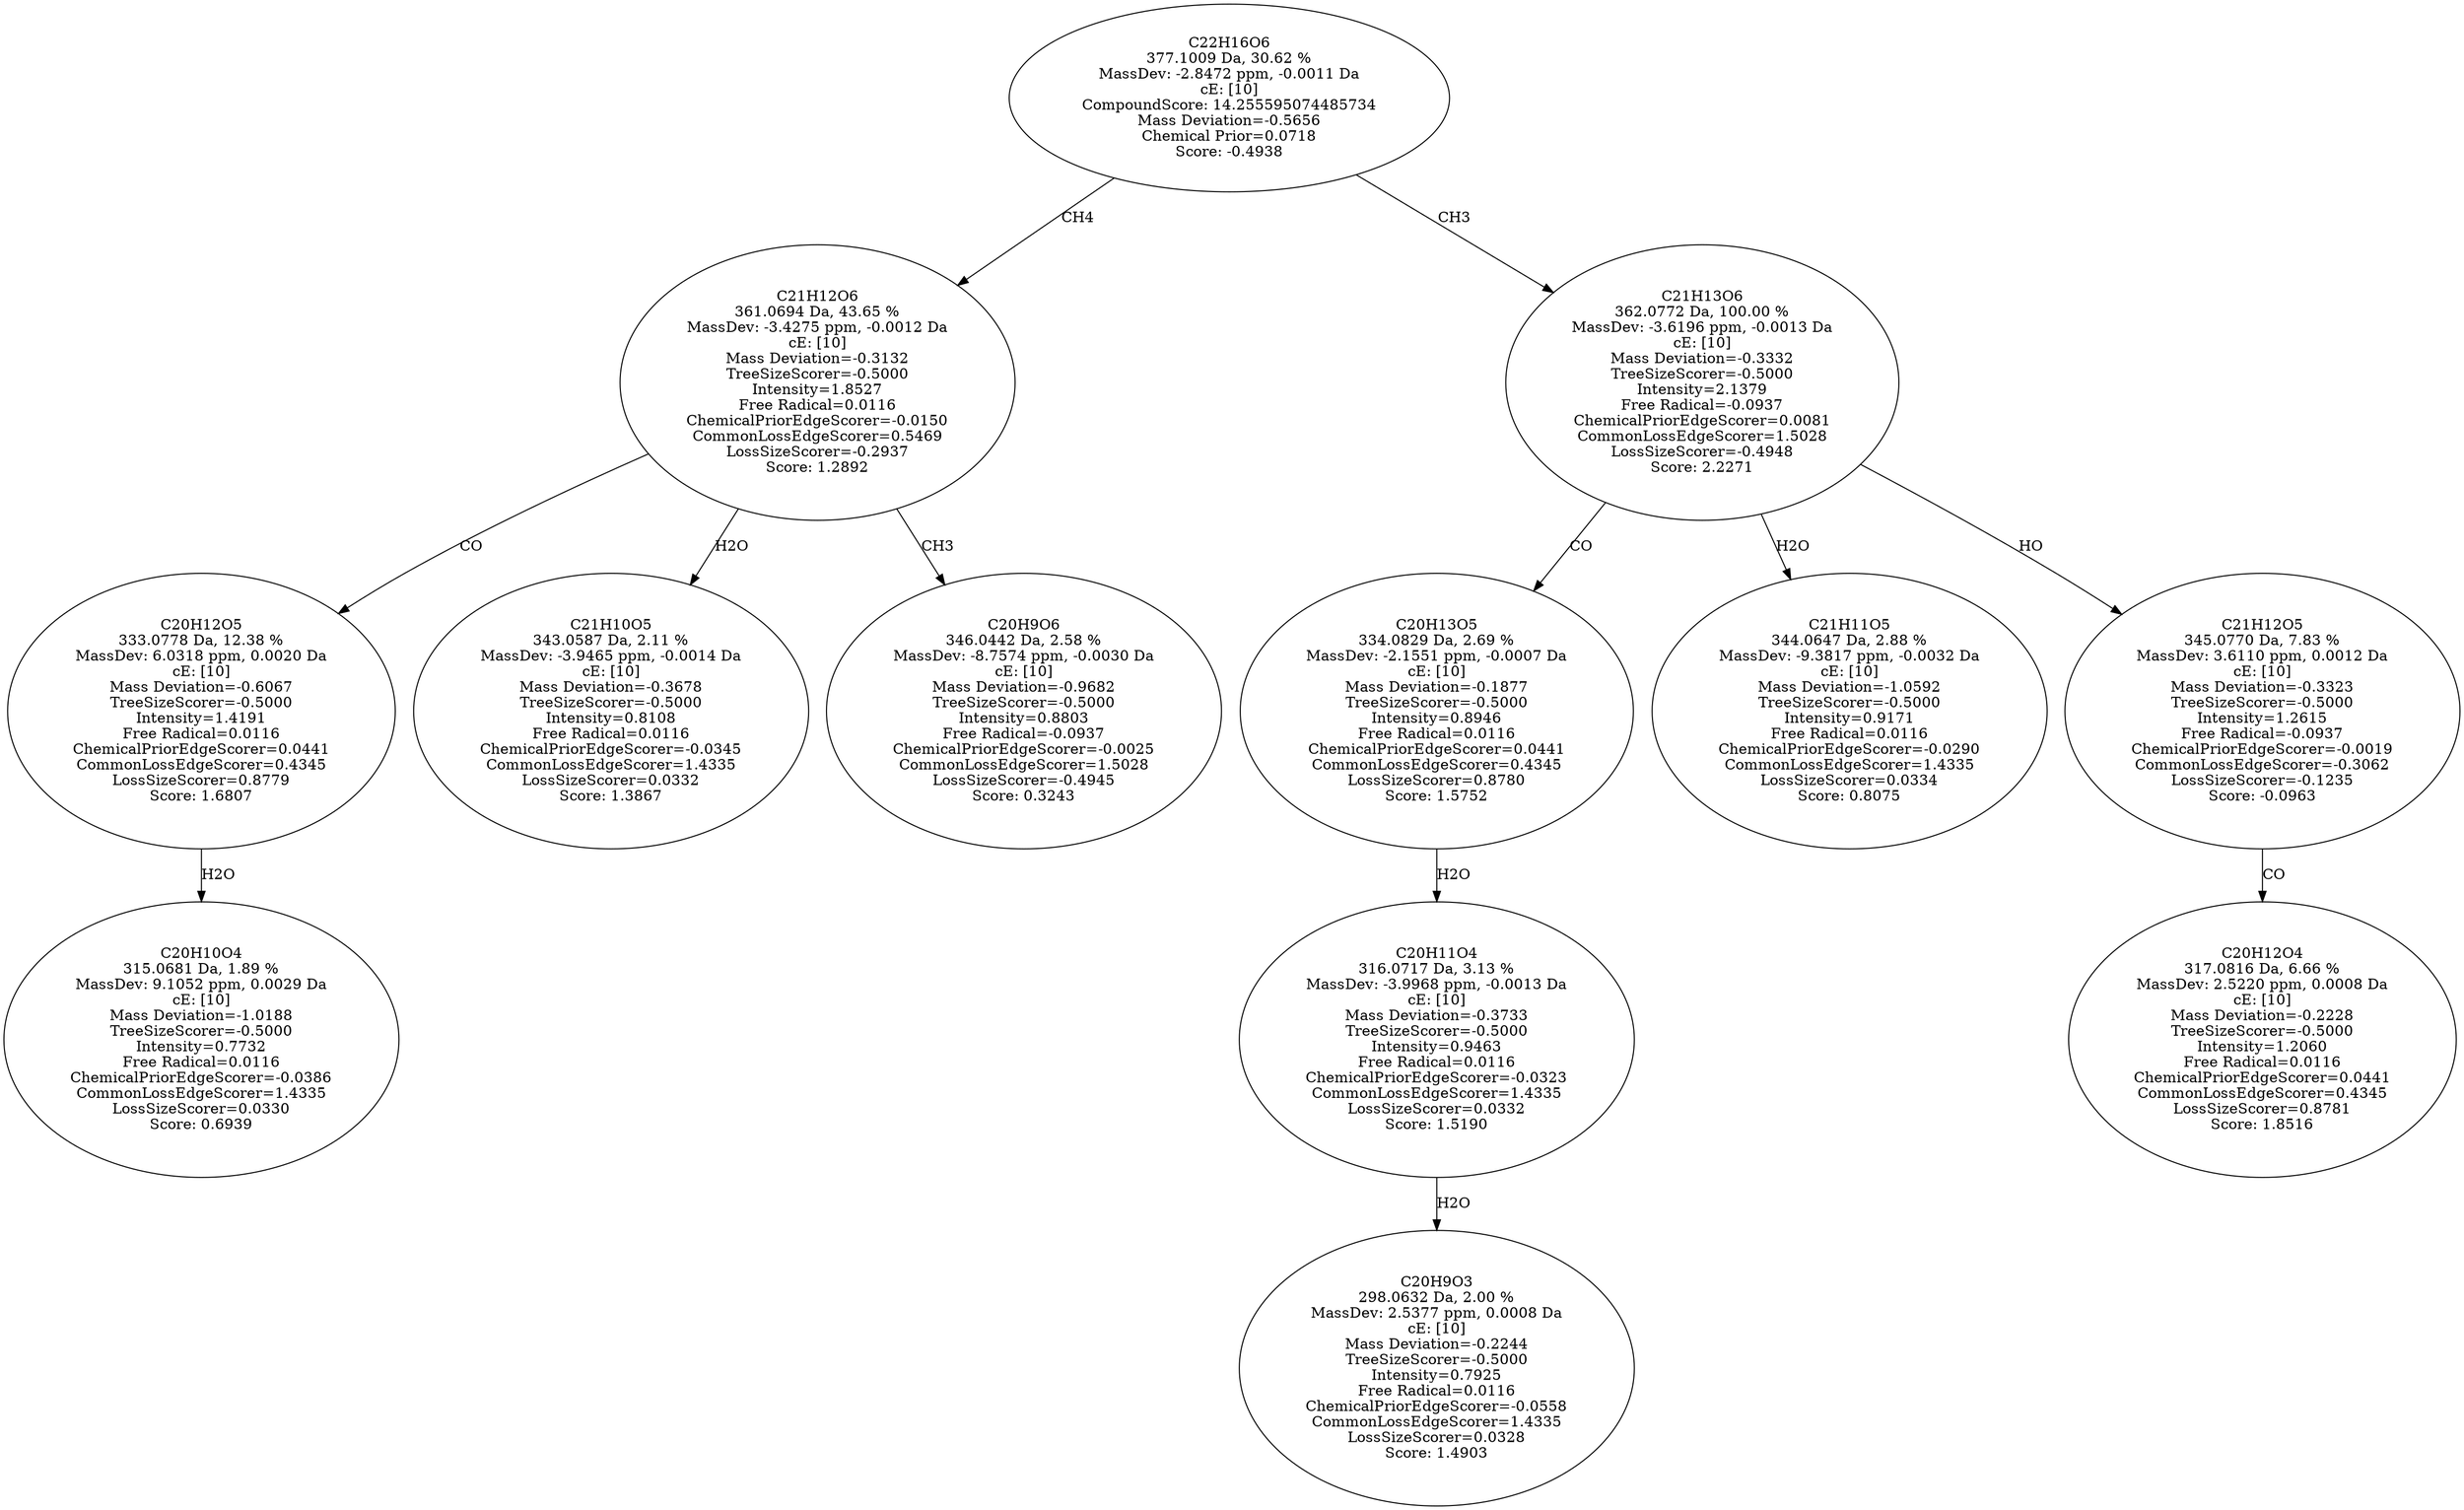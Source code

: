 strict digraph {
v1 [label="C20H10O4\n315.0681 Da, 1.89 %\nMassDev: 9.1052 ppm, 0.0029 Da\ncE: [10]\nMass Deviation=-1.0188\nTreeSizeScorer=-0.5000\nIntensity=0.7732\nFree Radical=0.0116\nChemicalPriorEdgeScorer=-0.0386\nCommonLossEdgeScorer=1.4335\nLossSizeScorer=0.0330\nScore: 0.6939"];
v2 [label="C20H12O5\n333.0778 Da, 12.38 %\nMassDev: 6.0318 ppm, 0.0020 Da\ncE: [10]\nMass Deviation=-0.6067\nTreeSizeScorer=-0.5000\nIntensity=1.4191\nFree Radical=0.0116\nChemicalPriorEdgeScorer=0.0441\nCommonLossEdgeScorer=0.4345\nLossSizeScorer=0.8779\nScore: 1.6807"];
v3 [label="C21H10O5\n343.0587 Da, 2.11 %\nMassDev: -3.9465 ppm, -0.0014 Da\ncE: [10]\nMass Deviation=-0.3678\nTreeSizeScorer=-0.5000\nIntensity=0.8108\nFree Radical=0.0116\nChemicalPriorEdgeScorer=-0.0345\nCommonLossEdgeScorer=1.4335\nLossSizeScorer=0.0332\nScore: 1.3867"];
v4 [label="C20H9O6\n346.0442 Da, 2.58 %\nMassDev: -8.7574 ppm, -0.0030 Da\ncE: [10]\nMass Deviation=-0.9682\nTreeSizeScorer=-0.5000\nIntensity=0.8803\nFree Radical=-0.0937\nChemicalPriorEdgeScorer=-0.0025\nCommonLossEdgeScorer=1.5028\nLossSizeScorer=-0.4945\nScore: 0.3243"];
v5 [label="C21H12O6\n361.0694 Da, 43.65 %\nMassDev: -3.4275 ppm, -0.0012 Da\ncE: [10]\nMass Deviation=-0.3132\nTreeSizeScorer=-0.5000\nIntensity=1.8527\nFree Radical=0.0116\nChemicalPriorEdgeScorer=-0.0150\nCommonLossEdgeScorer=0.5469\nLossSizeScorer=-0.2937\nScore: 1.2892"];
v6 [label="C20H9O3\n298.0632 Da, 2.00 %\nMassDev: 2.5377 ppm, 0.0008 Da\ncE: [10]\nMass Deviation=-0.2244\nTreeSizeScorer=-0.5000\nIntensity=0.7925\nFree Radical=0.0116\nChemicalPriorEdgeScorer=-0.0558\nCommonLossEdgeScorer=1.4335\nLossSizeScorer=0.0328\nScore: 1.4903"];
v7 [label="C20H11O4\n316.0717 Da, 3.13 %\nMassDev: -3.9968 ppm, -0.0013 Da\ncE: [10]\nMass Deviation=-0.3733\nTreeSizeScorer=-0.5000\nIntensity=0.9463\nFree Radical=0.0116\nChemicalPriorEdgeScorer=-0.0323\nCommonLossEdgeScorer=1.4335\nLossSizeScorer=0.0332\nScore: 1.5190"];
v8 [label="C20H13O5\n334.0829 Da, 2.69 %\nMassDev: -2.1551 ppm, -0.0007 Da\ncE: [10]\nMass Deviation=-0.1877\nTreeSizeScorer=-0.5000\nIntensity=0.8946\nFree Radical=0.0116\nChemicalPriorEdgeScorer=0.0441\nCommonLossEdgeScorer=0.4345\nLossSizeScorer=0.8780\nScore: 1.5752"];
v9 [label="C21H11O5\n344.0647 Da, 2.88 %\nMassDev: -9.3817 ppm, -0.0032 Da\ncE: [10]\nMass Deviation=-1.0592\nTreeSizeScorer=-0.5000\nIntensity=0.9171\nFree Radical=0.0116\nChemicalPriorEdgeScorer=-0.0290\nCommonLossEdgeScorer=1.4335\nLossSizeScorer=0.0334\nScore: 0.8075"];
v10 [label="C20H12O4\n317.0816 Da, 6.66 %\nMassDev: 2.5220 ppm, 0.0008 Da\ncE: [10]\nMass Deviation=-0.2228\nTreeSizeScorer=-0.5000\nIntensity=1.2060\nFree Radical=0.0116\nChemicalPriorEdgeScorer=0.0441\nCommonLossEdgeScorer=0.4345\nLossSizeScorer=0.8781\nScore: 1.8516"];
v11 [label="C21H12O5\n345.0770 Da, 7.83 %\nMassDev: 3.6110 ppm, 0.0012 Da\ncE: [10]\nMass Deviation=-0.3323\nTreeSizeScorer=-0.5000\nIntensity=1.2615\nFree Radical=-0.0937\nChemicalPriorEdgeScorer=-0.0019\nCommonLossEdgeScorer=-0.3062\nLossSizeScorer=-0.1235\nScore: -0.0963"];
v12 [label="C21H13O6\n362.0772 Da, 100.00 %\nMassDev: -3.6196 ppm, -0.0013 Da\ncE: [10]\nMass Deviation=-0.3332\nTreeSizeScorer=-0.5000\nIntensity=2.1379\nFree Radical=-0.0937\nChemicalPriorEdgeScorer=0.0081\nCommonLossEdgeScorer=1.5028\nLossSizeScorer=-0.4948\nScore: 2.2271"];
v13 [label="C22H16O6\n377.1009 Da, 30.62 %\nMassDev: -2.8472 ppm, -0.0011 Da\ncE: [10]\nCompoundScore: 14.255595074485734\nMass Deviation=-0.5656\nChemical Prior=0.0718\nScore: -0.4938"];
v2 -> v1 [label="H2O"];
v5 -> v2 [label="CO"];
v5 -> v3 [label="H2O"];
v5 -> v4 [label="CH3"];
v13 -> v5 [label="CH4"];
v7 -> v6 [label="H2O"];
v8 -> v7 [label="H2O"];
v12 -> v8 [label="CO"];
v12 -> v9 [label="H2O"];
v11 -> v10 [label="CO"];
v12 -> v11 [label="HO"];
v13 -> v12 [label="CH3"];
}